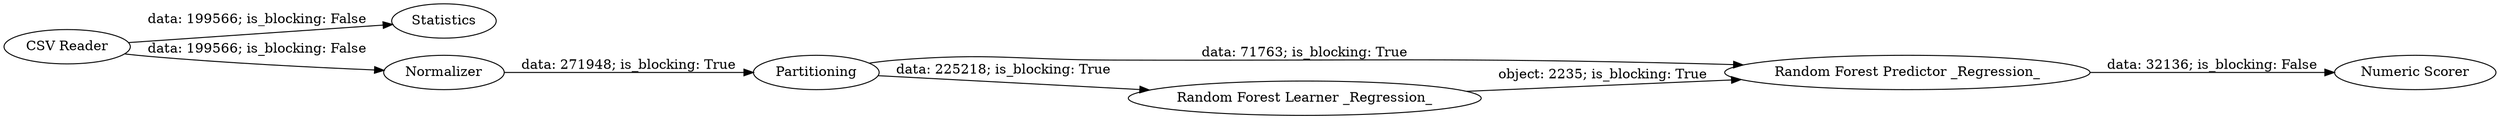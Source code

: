digraph {
	"-7864619651684513330_6" [label="CSV Reader"]
	"-7864619651684513330_8" [label="Random Forest Predictor _Regression_"]
	"-7864619651684513330_12" [label=Statistics]
	"-7864619651684513330_14" [label="Numeric Scorer"]
	"-7864619651684513330_11" [label=Partitioning]
	"-7864619651684513330_7" [label="Random Forest Learner _Regression_"]
	"-7864619651684513330_13" [label=Normalizer]
	"-7864619651684513330_6" -> "-7864619651684513330_13" [label="data: 199566; is_blocking: False"]
	"-7864619651684513330_11" -> "-7864619651684513330_8" [label="data: 71763; is_blocking: True"]
	"-7864619651684513330_13" -> "-7864619651684513330_11" [label="data: 271948; is_blocking: True"]
	"-7864619651684513330_11" -> "-7864619651684513330_7" [label="data: 225218; is_blocking: True"]
	"-7864619651684513330_8" -> "-7864619651684513330_14" [label="data: 32136; is_blocking: False"]
	"-7864619651684513330_6" -> "-7864619651684513330_12" [label="data: 199566; is_blocking: False"]
	"-7864619651684513330_7" -> "-7864619651684513330_8" [label="object: 2235; is_blocking: True"]
	rankdir=LR
}
